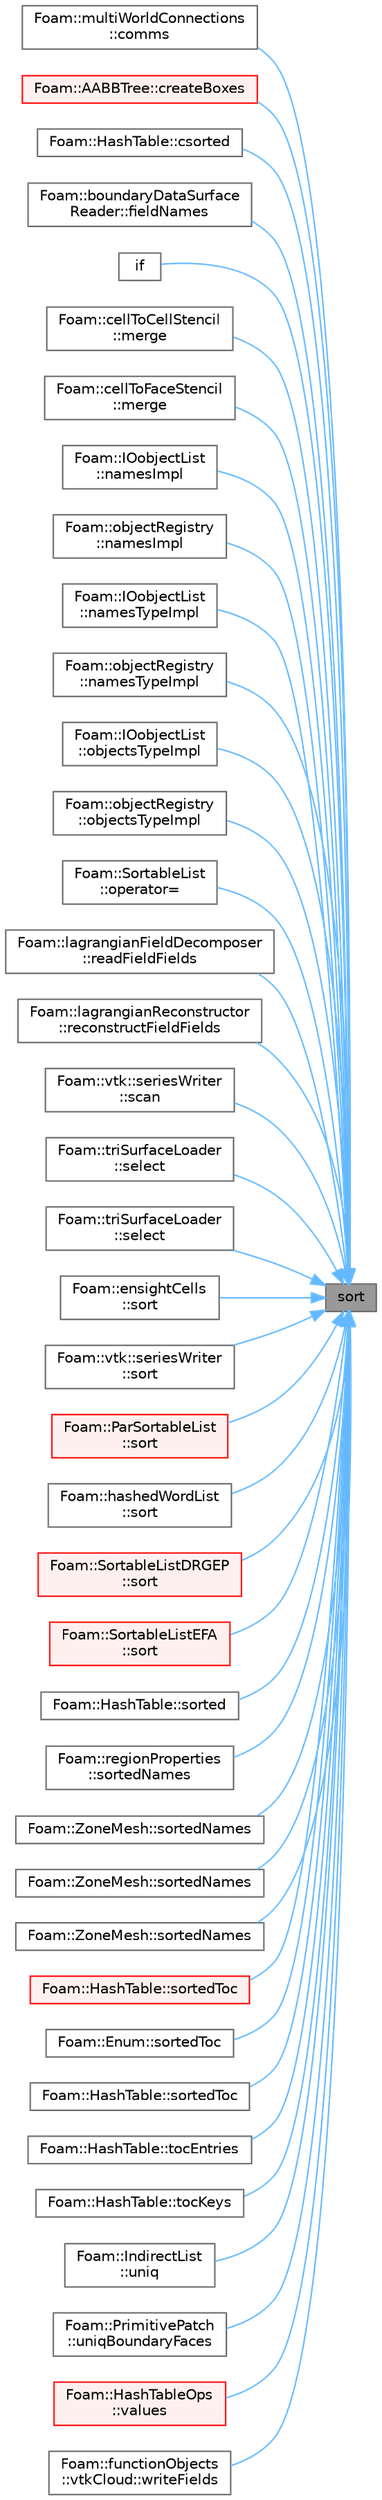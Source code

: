 digraph "sort"
{
 // LATEX_PDF_SIZE
  bgcolor="transparent";
  edge [fontname=Helvetica,fontsize=10,labelfontname=Helvetica,labelfontsize=10];
  node [fontname=Helvetica,fontsize=10,shape=box,height=0.2,width=0.4];
  rankdir="RL";
  Node1 [id="Node000001",label="sort",height=0.2,width=0.4,color="gray40", fillcolor="grey60", style="filled", fontcolor="black",tooltip=" "];
  Node1 -> Node2 [id="edge1_Node000001_Node000002",dir="back",color="steelblue1",style="solid",tooltip=" "];
  Node2 [id="Node000002",label="Foam::multiWorldConnections\l::comms",height=0.2,width=0.4,color="grey40", fillcolor="white", style="filled",URL="$classFoam_1_1multiWorldConnections.html#acc81090e8998dc5474f46a581bf06ca5",tooltip=" "];
  Node1 -> Node3 [id="edge2_Node000001_Node000003",dir="back",color="steelblue1",style="solid",tooltip=" "];
  Node3 [id="Node000003",label="Foam::AABBTree::createBoxes",height=0.2,width=0.4,color="red", fillcolor="#FFF0F0", style="filled",URL="$classFoam_1_1AABBTree.html#a44dbc07e3813445decd3b6092055d6b3",tooltip=" "];
  Node1 -> Node5 [id="edge3_Node000001_Node000005",dir="back",color="steelblue1",style="solid",tooltip=" "];
  Node5 [id="Node000005",label="Foam::HashTable::csorted",height=0.2,width=0.4,color="grey40", fillcolor="white", style="filled",URL="$classFoam_1_1HashTable.html#abe91e878066fbe01d777f8a33472cec5",tooltip=" "];
  Node1 -> Node6 [id="edge4_Node000001_Node000006",dir="back",color="steelblue1",style="solid",tooltip=" "];
  Node6 [id="Node000006",label="Foam::boundaryDataSurface\lReader::fieldNames",height=0.2,width=0.4,color="grey40", fillcolor="white", style="filled",URL="$classFoam_1_1boundaryDataSurfaceReader.html#af199f37339b21fa015e3e2a680ac8dac",tooltip=" "];
  Node1 -> Node7 [id="edge5_Node000001_Node000007",dir="back",color="steelblue1",style="solid",tooltip=" "];
  Node7 [id="Node000007",label="if",height=0.2,width=0.4,color="grey40", fillcolor="white", style="filled",URL="$foamToVTK_2convertLagrangian_8H.html#a2ea68996ab7a8586ca968515b4de34c8",tooltip=" "];
  Node1 -> Node8 [id="edge6_Node000001_Node000008",dir="back",color="steelblue1",style="solid",tooltip=" "];
  Node8 [id="Node000008",label="Foam::cellToCellStencil\l::merge",height=0.2,width=0.4,color="grey40", fillcolor="white", style="filled",URL="$classFoam_1_1cellToCellStencil.html#ad68c251a1317ab9021bc860ab75388cc",tooltip=" "];
  Node1 -> Node9 [id="edge7_Node000001_Node000009",dir="back",color="steelblue1",style="solid",tooltip=" "];
  Node9 [id="Node000009",label="Foam::cellToFaceStencil\l::merge",height=0.2,width=0.4,color="grey40", fillcolor="white", style="filled",URL="$classFoam_1_1cellToFaceStencil.html#ad68c251a1317ab9021bc860ab75388cc",tooltip=" "];
  Node1 -> Node10 [id="edge8_Node000001_Node000010",dir="back",color="steelblue1",style="solid",tooltip=" "];
  Node10 [id="Node000010",label="Foam::IOobjectList\l::namesImpl",height=0.2,width=0.4,color="grey40", fillcolor="white", style="filled",URL="$classFoam_1_1IOobjectList.html#ac5c424e537b733b044bb2b2efff7866b",tooltip=" "];
  Node1 -> Node11 [id="edge9_Node000001_Node000011",dir="back",color="steelblue1",style="solid",tooltip=" "];
  Node11 [id="Node000011",label="Foam::objectRegistry\l::namesImpl",height=0.2,width=0.4,color="grey40", fillcolor="white", style="filled",URL="$classFoam_1_1objectRegistry.html#a8ff3d69715a05dc34d385edec6b6a1c3",tooltip=" "];
  Node1 -> Node12 [id="edge10_Node000001_Node000012",dir="back",color="steelblue1",style="solid",tooltip=" "];
  Node12 [id="Node000012",label="Foam::IOobjectList\l::namesTypeImpl",height=0.2,width=0.4,color="grey40", fillcolor="white", style="filled",URL="$classFoam_1_1IOobjectList.html#af86bed98951b58e5bf6d0ba9a2269ecd",tooltip=" "];
  Node1 -> Node13 [id="edge11_Node000001_Node000013",dir="back",color="steelblue1",style="solid",tooltip=" "];
  Node13 [id="Node000013",label="Foam::objectRegistry\l::namesTypeImpl",height=0.2,width=0.4,color="grey40", fillcolor="white", style="filled",URL="$classFoam_1_1objectRegistry.html#a97cd9cf1db3d120c205fc22ec6f866f3",tooltip=" "];
  Node1 -> Node14 [id="edge12_Node000001_Node000014",dir="back",color="steelblue1",style="solid",tooltip=" "];
  Node14 [id="Node000014",label="Foam::IOobjectList\l::objectsTypeImpl",height=0.2,width=0.4,color="grey40", fillcolor="white", style="filled",URL="$classFoam_1_1IOobjectList.html#a8b69d8657cf5ef67d2f1c26e44de8b8a",tooltip=" "];
  Node1 -> Node15 [id="edge13_Node000001_Node000015",dir="back",color="steelblue1",style="solid",tooltip=" "];
  Node15 [id="Node000015",label="Foam::objectRegistry\l::objectsTypeImpl",height=0.2,width=0.4,color="grey40", fillcolor="white", style="filled",URL="$classFoam_1_1objectRegistry.html#a5f63ffd06e73760527bd1a1b4362c433",tooltip=" "];
  Node1 -> Node16 [id="edge14_Node000001_Node000016",dir="back",color="steelblue1",style="solid",tooltip=" "];
  Node16 [id="Node000016",label="Foam::SortableList\l::operator=",height=0.2,width=0.4,color="grey40", fillcolor="white", style="filled",URL="$classFoam_1_1SortableList.html#a770c921f25f9fd2e3d13412988b3906d",tooltip=" "];
  Node1 -> Node17 [id="edge15_Node000001_Node000017",dir="back",color="steelblue1",style="solid",tooltip=" "];
  Node17 [id="Node000017",label="Foam::lagrangianFieldDecomposer\l::readFieldFields",height=0.2,width=0.4,color="grey40", fillcolor="white", style="filled",URL="$classFoam_1_1lagrangianFieldDecomposer.html#aeadcefa6eb5f754d660f44072a2beb88",tooltip=" "];
  Node1 -> Node18 [id="edge16_Node000001_Node000018",dir="back",color="steelblue1",style="solid",tooltip=" "];
  Node18 [id="Node000018",label="Foam::lagrangianReconstructor\l::reconstructFieldFields",height=0.2,width=0.4,color="grey40", fillcolor="white", style="filled",URL="$classFoam_1_1lagrangianReconstructor.html#aa743644ee398833a89ba4951b4941e19",tooltip=" "];
  Node1 -> Node19 [id="edge17_Node000001_Node000019",dir="back",color="steelblue1",style="solid",tooltip=" "];
  Node19 [id="Node000019",label="Foam::vtk::seriesWriter\l::scan",height=0.2,width=0.4,color="grey40", fillcolor="white", style="filled",URL="$classFoam_1_1vtk_1_1seriesWriter.html#aa633fc4ad34ced03e6d101e8644998fc",tooltip=" "];
  Node1 -> Node20 [id="edge18_Node000001_Node000020",dir="back",color="steelblue1",style="solid",tooltip=" "];
  Node20 [id="Node000020",label="Foam::triSurfaceLoader\l::select",height=0.2,width=0.4,color="grey40", fillcolor="white", style="filled",URL="$classFoam_1_1triSurfaceLoader.html#a34a1168985a602bcdde0da20fcd432fe",tooltip=" "];
  Node1 -> Node21 [id="edge19_Node000001_Node000021",dir="back",color="steelblue1",style="solid",tooltip=" "];
  Node21 [id="Node000021",label="Foam::triSurfaceLoader\l::select",height=0.2,width=0.4,color="grey40", fillcolor="white", style="filled",URL="$classFoam_1_1triSurfaceLoader.html#a880423b8c6c71dd58ee3dce4cceb4254",tooltip=" "];
  Node1 -> Node22 [id="edge20_Node000001_Node000022",dir="back",color="steelblue1",style="solid",tooltip=" "];
  Node22 [id="Node000022",label="Foam::ensightCells\l::sort",height=0.2,width=0.4,color="grey40", fillcolor="white", style="filled",URL="$classFoam_1_1ensightCells.html#a47fdc9eea42b6975cdc835bb2e08810e",tooltip=" "];
  Node1 -> Node23 [id="edge21_Node000001_Node000023",dir="back",color="steelblue1",style="solid",tooltip=" "];
  Node23 [id="Node000023",label="Foam::vtk::seriesWriter\l::sort",height=0.2,width=0.4,color="grey40", fillcolor="white", style="filled",URL="$classFoam_1_1vtk_1_1seriesWriter.html#a47fdc9eea42b6975cdc835bb2e08810e",tooltip=" "];
  Node1 -> Node24 [id="edge22_Node000001_Node000024",dir="back",color="steelblue1",style="solid",tooltip=" "];
  Node24 [id="Node000024",label="Foam::ParSortableList\l::sort",height=0.2,width=0.4,color="red", fillcolor="#FFF0F0", style="filled",URL="$classFoam_1_1ParSortableList.html#a47fdc9eea42b6975cdc835bb2e08810e",tooltip=" "];
  Node1 -> Node26 [id="edge23_Node000001_Node000026",dir="back",color="steelblue1",style="solid",tooltip=" "];
  Node26 [id="Node000026",label="Foam::hashedWordList\l::sort",height=0.2,width=0.4,color="grey40", fillcolor="white", style="filled",URL="$classFoam_1_1hashedWordList.html#a47fdc9eea42b6975cdc835bb2e08810e",tooltip=" "];
  Node1 -> Node27 [id="edge24_Node000001_Node000027",dir="back",color="steelblue1",style="solid",tooltip=" "];
  Node27 [id="Node000027",label="Foam::SortableListDRGEP\l::sort",height=0.2,width=0.4,color="red", fillcolor="#FFF0F0", style="filled",URL="$classFoam_1_1SortableListDRGEP.html#a47fdc9eea42b6975cdc835bb2e08810e",tooltip=" "];
  Node1 -> Node29 [id="edge25_Node000001_Node000029",dir="back",color="steelblue1",style="solid",tooltip=" "];
  Node29 [id="Node000029",label="Foam::SortableListEFA\l::sort",height=0.2,width=0.4,color="red", fillcolor="#FFF0F0", style="filled",URL="$classFoam_1_1SortableListEFA.html#a47fdc9eea42b6975cdc835bb2e08810e",tooltip=" "];
  Node1 -> Node31 [id="edge26_Node000001_Node000031",dir="back",color="steelblue1",style="solid",tooltip=" "];
  Node31 [id="Node000031",label="Foam::HashTable::sorted",height=0.2,width=0.4,color="grey40", fillcolor="white", style="filled",URL="$classFoam_1_1HashTable.html#aa3bfb9546cd5f2117d4183527d9b187c",tooltip=" "];
  Node1 -> Node32 [id="edge27_Node000001_Node000032",dir="back",color="steelblue1",style="solid",tooltip=" "];
  Node32 [id="Node000032",label="Foam::regionProperties\l::sortedNames",height=0.2,width=0.4,color="grey40", fillcolor="white", style="filled",URL="$classFoam_1_1regionProperties.html#a3828424126e9b894728604231f793da9",tooltip=" "];
  Node1 -> Node33 [id="edge28_Node000001_Node000033",dir="back",color="steelblue1",style="solid",tooltip=" "];
  Node33 [id="Node000033",label="Foam::ZoneMesh::sortedNames",height=0.2,width=0.4,color="grey40", fillcolor="white", style="filled",URL="$classFoam_1_1ZoneMesh.html#a3828424126e9b894728604231f793da9",tooltip=" "];
  Node1 -> Node34 [id="edge29_Node000001_Node000034",dir="back",color="steelblue1",style="solid",tooltip=" "];
  Node34 [id="Node000034",label="Foam::ZoneMesh::sortedNames",height=0.2,width=0.4,color="grey40", fillcolor="white", style="filled",URL="$classFoam_1_1ZoneMesh.html#ae419db0990a395a79afd85ae17191bbb",tooltip=" "];
  Node1 -> Node35 [id="edge30_Node000001_Node000035",dir="back",color="steelblue1",style="solid",tooltip=" "];
  Node35 [id="Node000035",label="Foam::ZoneMesh::sortedNames",height=0.2,width=0.4,color="grey40", fillcolor="white", style="filled",URL="$classFoam_1_1ZoneMesh.html#a205c668118ed105bee8edce54665c2ae",tooltip=" "];
  Node1 -> Node36 [id="edge31_Node000001_Node000036",dir="back",color="steelblue1",style="solid",tooltip=" "];
  Node36 [id="Node000036",label="Foam::HashTable::sortedToc",height=0.2,width=0.4,color="red", fillcolor="#FFF0F0", style="filled",URL="$classFoam_1_1HashTable.html#a00e373a2c0d6161c4bcdc4453c1bb35e",tooltip=" "];
  Node1 -> Node65 [id="edge32_Node000001_Node000065",dir="back",color="steelblue1",style="solid",tooltip=" "];
  Node65 [id="Node000065",label="Foam::Enum::sortedToc",height=0.2,width=0.4,color="grey40", fillcolor="white", style="filled",URL="$classFoam_1_1Enum.html#abf0e325e18407b2dc220354b4482bc83",tooltip=" "];
  Node1 -> Node66 [id="edge33_Node000001_Node000066",dir="back",color="steelblue1",style="solid",tooltip=" "];
  Node66 [id="Node000066",label="Foam::HashTable::sortedToc",height=0.2,width=0.4,color="grey40", fillcolor="white", style="filled",URL="$classFoam_1_1HashTable.html#a2df89808381e4694acc29ab8c90dcf36",tooltip=" "];
  Node1 -> Node67 [id="edge34_Node000001_Node000067",dir="back",color="steelblue1",style="solid",tooltip=" "];
  Node67 [id="Node000067",label="Foam::HashTable::tocEntries",height=0.2,width=0.4,color="grey40", fillcolor="white", style="filled",URL="$classFoam_1_1HashTable.html#a88ac2fe53aadc73d745feccca9028f27",tooltip=" "];
  Node1 -> Node68 [id="edge35_Node000001_Node000068",dir="back",color="steelblue1",style="solid",tooltip=" "];
  Node68 [id="Node000068",label="Foam::HashTable::tocKeys",height=0.2,width=0.4,color="grey40", fillcolor="white", style="filled",URL="$classFoam_1_1HashTable.html#a1e0229087e61bea3c62c9230d5b15a69",tooltip=" "];
  Node1 -> Node69 [id="edge36_Node000001_Node000069",dir="back",color="steelblue1",style="solid",tooltip=" "];
  Node69 [id="Node000069",label="Foam::IndirectList\l::uniq",height=0.2,width=0.4,color="grey40", fillcolor="white", style="filled",URL="$classFoam_1_1IndirectList.html#a8ad64970aecced4db8494f145706b399",tooltip=" "];
  Node1 -> Node70 [id="edge37_Node000001_Node000070",dir="back",color="steelblue1",style="solid",tooltip=" "];
  Node70 [id="Node000070",label="Foam::PrimitivePatch\l::uniqBoundaryFaces",height=0.2,width=0.4,color="grey40", fillcolor="white", style="filled",URL="$classFoam_1_1PrimitivePatch.html#afdaea0bbb6acfa7186dc50cae5070d3b",tooltip=" "];
  Node1 -> Node71 [id="edge38_Node000001_Node000071",dir="back",color="steelblue1",style="solid",tooltip=" "];
  Node71 [id="Node000071",label="Foam::HashTableOps\l::values",height=0.2,width=0.4,color="red", fillcolor="#FFF0F0", style="filled",URL="$namespaceFoam_1_1HashTableOps.html#abdf90cc72f88c3880554e272a3dd49bd",tooltip=" "];
  Node1 -> Node73 [id="edge39_Node000001_Node000073",dir="back",color="steelblue1",style="solid",tooltip=" "];
  Node73 [id="Node000073",label="Foam::functionObjects\l::vtkCloud::writeFields",height=0.2,width=0.4,color="grey40", fillcolor="white", style="filled",URL="$classFoam_1_1functionObjects_1_1vtkCloud.html#a2e3cdf58b3ddad954ed9f558f84e2941",tooltip=" "];
}
